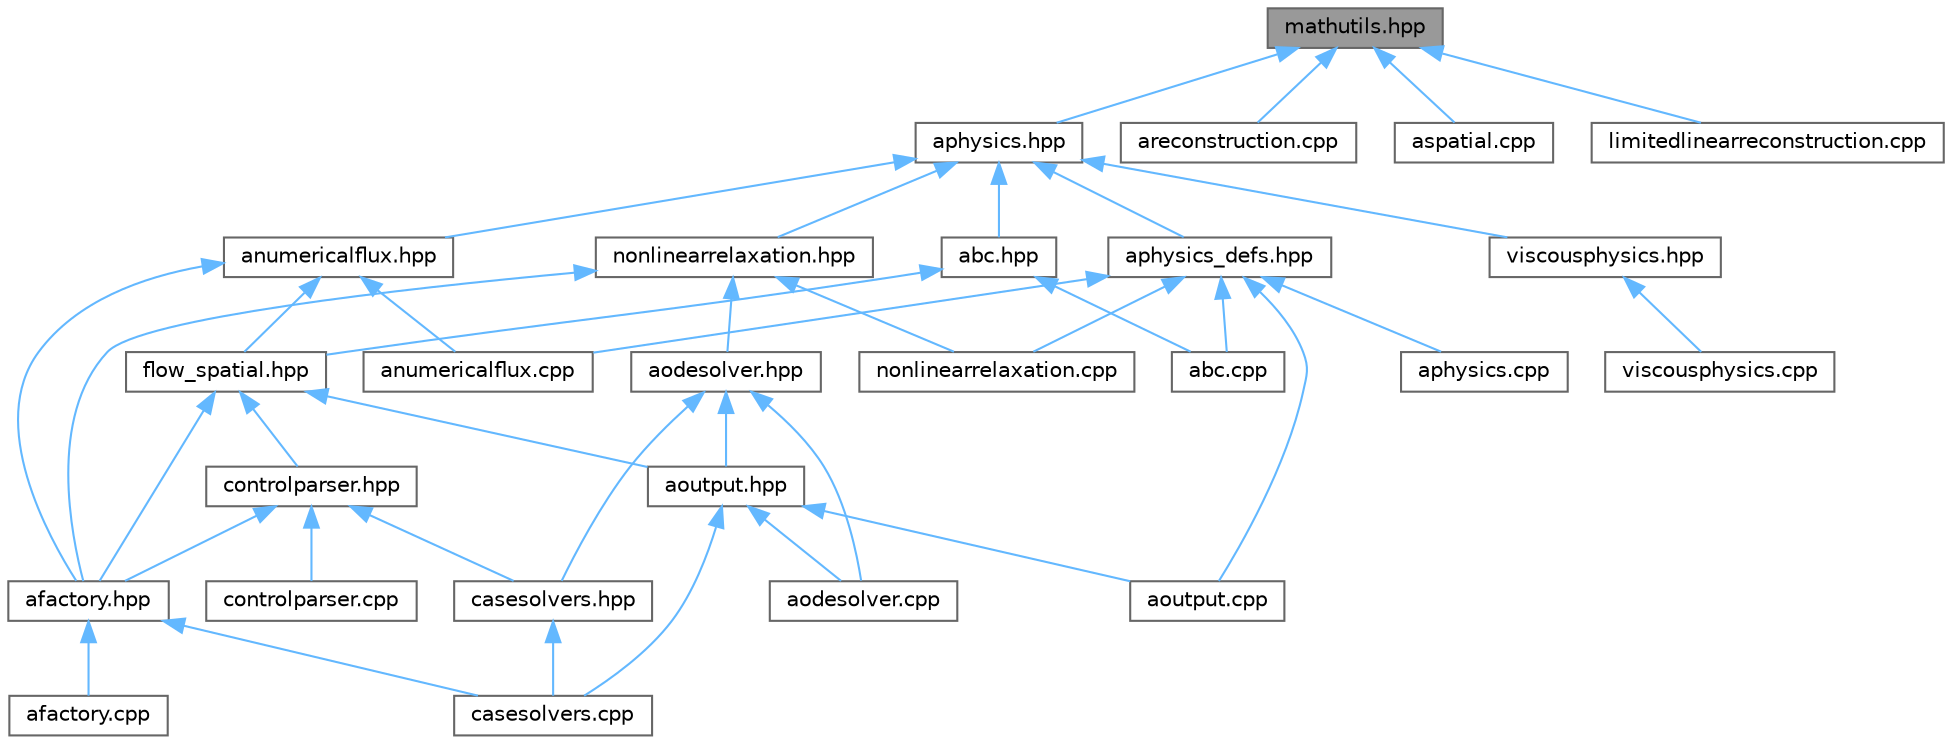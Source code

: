 digraph "mathutils.hpp"
{
 // LATEX_PDF_SIZE
  bgcolor="transparent";
  edge [fontname=Helvetica,fontsize=10,labelfontname=Helvetica,labelfontsize=10];
  node [fontname=Helvetica,fontsize=10,shape=box,height=0.2,width=0.4];
  Node1 [id="Node000001",label="mathutils.hpp",height=0.2,width=0.4,color="gray40", fillcolor="grey60", style="filled", fontcolor="black",tooltip="Provides convenient functions for certain geometric or calculus operations."];
  Node1 -> Node2 [id="edge1_Node000001_Node000002",dir="back",color="steelblue1",style="solid",tooltip=" "];
  Node2 [id="Node000002",label="aphysics.hpp",height=0.2,width=0.4,color="grey40", fillcolor="white", style="filled",URL="$aphysics_8hpp.html",tooltip="Provides analytical flux computation contexts."];
  Node2 -> Node3 [id="edge2_Node000002_Node000003",dir="back",color="steelblue1",style="solid",tooltip=" "];
  Node3 [id="Node000003",label="abc.hpp",height=0.2,width=0.4,color="grey40", fillcolor="white", style="filled",URL="$abc_8hpp.html",tooltip="Boundary conditions management."];
  Node3 -> Node4 [id="edge3_Node000003_Node000004",dir="back",color="steelblue1",style="solid",tooltip=" "];
  Node4 [id="Node000004",label="abc.cpp",height=0.2,width=0.4,color="grey40", fillcolor="white", style="filled",URL="$abc_8cpp.html",tooltip="Boundary conditions management."];
  Node3 -> Node5 [id="edge4_Node000003_Node000005",dir="back",color="steelblue1",style="solid",tooltip=" "];
  Node5 [id="Node000005",label="flow_spatial.hpp",height=0.2,width=0.4,color="grey40", fillcolor="white", style="filled",URL="$flow__spatial_8hpp.html",tooltip="Spatial discretization for Euler/Navier-Stokes equations."];
  Node5 -> Node6 [id="edge5_Node000005_Node000006",dir="back",color="steelblue1",style="solid",tooltip=" "];
  Node6 [id="Node000006",label="afactory.hpp",height=0.2,width=0.4,color="grey40", fillcolor="white", style="filled",URL="$afactory_8hpp.html",tooltip="Various factories for generating simulation-related objects."];
  Node6 -> Node7 [id="edge6_Node000006_Node000007",dir="back",color="steelblue1",style="solid",tooltip=" "];
  Node7 [id="Node000007",label="afactory.cpp",height=0.2,width=0.4,color="grey40", fillcolor="white", style="filled",URL="$afactory_8cpp.html",tooltip="Various factories for generating simulation-related objects."];
  Node6 -> Node8 [id="edge7_Node000006_Node000008",dir="back",color="steelblue1",style="solid",tooltip=" "];
  Node8 [id="Node000008",label="casesolvers.cpp",height=0.2,width=0.4,color="grey40", fillcolor="white", style="filled",URL="$casesolvers_8cpp.html",tooltip="Routines to solve a single fluid dynamics case."];
  Node5 -> Node9 [id="edge8_Node000005_Node000009",dir="back",color="steelblue1",style="solid",tooltip=" "];
  Node9 [id="Node000009",label="aoutput.hpp",height=0.2,width=0.4,color="grey40", fillcolor="white", style="filled",URL="$aoutput_8hpp.html",tooltip="A collection of subroutines to write mesh data to various kinds of output formats."];
  Node9 -> Node10 [id="edge9_Node000009_Node000010",dir="back",color="steelblue1",style="solid",tooltip=" "];
  Node10 [id="Node000010",label="aodesolver.cpp",height=0.2,width=0.4,color="grey40", fillcolor="white", style="filled",URL="$aodesolver_8cpp.html",tooltip="Implements driver class(es) for solution of ODEs arising from PDE discretizations."];
  Node9 -> Node11 [id="edge10_Node000009_Node000011",dir="back",color="steelblue1",style="solid",tooltip=" "];
  Node11 [id="Node000011",label="aoutput.cpp",height=0.2,width=0.4,color="grey40", fillcolor="white", style="filled",URL="$aoutput_8cpp.html",tooltip="Implementation of subroutines to write mesh data to various kinds of output formats."];
  Node9 -> Node8 [id="edge11_Node000009_Node000008",dir="back",color="steelblue1",style="solid",tooltip=" "];
  Node5 -> Node12 [id="edge12_Node000005_Node000012",dir="back",color="steelblue1",style="solid",tooltip=" "];
  Node12 [id="Node000012",label="controlparser.hpp",height=0.2,width=0.4,color="grey40", fillcolor="white", style="filled",URL="$controlparser_8hpp.html",tooltip="Functions for parsing the main simulation control file."];
  Node12 -> Node6 [id="edge13_Node000012_Node000006",dir="back",color="steelblue1",style="solid",tooltip=" "];
  Node12 -> Node13 [id="edge14_Node000012_Node000013",dir="back",color="steelblue1",style="solid",tooltip=" "];
  Node13 [id="Node000013",label="casesolvers.hpp",height=0.2,width=0.4,color="grey40", fillcolor="white", style="filled",URL="$casesolvers_8hpp.html",tooltip="Routines to solve a single fluid dynamics case."];
  Node13 -> Node8 [id="edge15_Node000013_Node000008",dir="back",color="steelblue1",style="solid",tooltip=" "];
  Node12 -> Node14 [id="edge16_Node000012_Node000014",dir="back",color="steelblue1",style="solid",tooltip=" "];
  Node14 [id="Node000014",label="controlparser.cpp",height=0.2,width=0.4,color="grey40", fillcolor="white", style="filled",URL="$controlparser_8cpp.html",tooltip="Control file parsing."];
  Node2 -> Node15 [id="edge17_Node000002_Node000015",dir="back",color="steelblue1",style="solid",tooltip=" "];
  Node15 [id="Node000015",label="anumericalflux.hpp",height=0.2,width=0.4,color="grey40", fillcolor="white", style="filled",URL="$anumericalflux_8hpp.html",tooltip="Numerical flux schemes for the compressible Euler equations."];
  Node15 -> Node6 [id="edge18_Node000015_Node000006",dir="back",color="steelblue1",style="solid",tooltip=" "];
  Node15 -> Node16 [id="edge19_Node000015_Node000016",dir="back",color="steelblue1",style="solid",tooltip=" "];
  Node16 [id="Node000016",label="anumericalflux.cpp",height=0.2,width=0.4,color="grey40", fillcolor="white", style="filled",URL="$anumericalflux_8cpp.html",tooltip="Implements numerical flux schemes for Euler and Navier-Stokes equations."];
  Node15 -> Node5 [id="edge20_Node000015_Node000005",dir="back",color="steelblue1",style="solid",tooltip=" "];
  Node2 -> Node17 [id="edge21_Node000002_Node000017",dir="back",color="steelblue1",style="solid",tooltip=" "];
  Node17 [id="Node000017",label="aphysics_defs.hpp",height=0.2,width=0.4,color="grey40", fillcolor="white", style="filled",URL="$aphysics__defs_8hpp.html",tooltip="Definitions of inline physics functions."];
  Node17 -> Node4 [id="edge22_Node000017_Node000004",dir="back",color="steelblue1",style="solid",tooltip=" "];
  Node17 -> Node16 [id="edge23_Node000017_Node000016",dir="back",color="steelblue1",style="solid",tooltip=" "];
  Node17 -> Node11 [id="edge24_Node000017_Node000011",dir="back",color="steelblue1",style="solid",tooltip=" "];
  Node17 -> Node18 [id="edge25_Node000017_Node000018",dir="back",color="steelblue1",style="solid",tooltip=" "];
  Node18 [id="Node000018",label="aphysics.cpp",height=0.2,width=0.4,color="grey40", fillcolor="white", style="filled",URL="$aphysics_8cpp.html",tooltip="Implementation of analytical flux computation and variable conversions."];
  Node17 -> Node19 [id="edge26_Node000017_Node000019",dir="back",color="steelblue1",style="solid",tooltip=" "];
  Node19 [id="Node000019",label="nonlinearrelaxation.cpp",height=0.2,width=0.4,color="grey40", fillcolor="white", style="filled",URL="$nonlinearrelaxation_8cpp.html",tooltip="Implementation of some nonlinear relaxation schemes."];
  Node2 -> Node20 [id="edge27_Node000002_Node000020",dir="back",color="steelblue1",style="solid",tooltip=" "];
  Node20 [id="Node000020",label="nonlinearrelaxation.hpp",height=0.2,width=0.4,color="grey40", fillcolor="white", style="filled",URL="$nonlinearrelaxation_8hpp.html",tooltip="Methods to underrelax the nonlinear update for better stability or convergence."];
  Node20 -> Node6 [id="edge28_Node000020_Node000006",dir="back",color="steelblue1",style="solid",tooltip=" "];
  Node20 -> Node21 [id="edge29_Node000020_Node000021",dir="back",color="steelblue1",style="solid",tooltip=" "];
  Node21 [id="Node000021",label="aodesolver.hpp",height=0.2,width=0.4,color="grey40", fillcolor="white", style="filled",URL="$aodesolver_8hpp.html",tooltip="Solution of ODEs resulting from some spatial discretization."];
  Node21 -> Node10 [id="edge30_Node000021_Node000010",dir="back",color="steelblue1",style="solid",tooltip=" "];
  Node21 -> Node9 [id="edge31_Node000021_Node000009",dir="back",color="steelblue1",style="solid",tooltip=" "];
  Node21 -> Node13 [id="edge32_Node000021_Node000013",dir="back",color="steelblue1",style="solid",tooltip=" "];
  Node20 -> Node19 [id="edge33_Node000020_Node000019",dir="back",color="steelblue1",style="solid",tooltip=" "];
  Node2 -> Node22 [id="edge34_Node000002_Node000022",dir="back",color="steelblue1",style="solid",tooltip=" "];
  Node22 [id="Node000022",label="viscousphysics.hpp",height=0.2,width=0.4,color="grey40", fillcolor="white", style="filled",URL="$viscousphysics_8hpp.html",tooltip="Operations for computing viscous flux at a point."];
  Node22 -> Node23 [id="edge35_Node000022_Node000023",dir="back",color="steelblue1",style="solid",tooltip=" "];
  Node23 [id="Node000023",label="viscousphysics.cpp",height=0.2,width=0.4,color="grey40", fillcolor="white", style="filled",URL="$viscousphysics_8cpp.html",tooltip="Implementation of physical transormations requried for viscous flux computation."];
  Node1 -> Node24 [id="edge36_Node000001_Node000024",dir="back",color="steelblue1",style="solid",tooltip=" "];
  Node24 [id="Node000024",label="areconstruction.cpp",height=0.2,width=0.4,color="grey40", fillcolor="white", style="filled",URL="$areconstruction_8cpp.html",tooltip="Implementation of solution reconstruction schemes (limiters)"];
  Node1 -> Node25 [id="edge37_Node000001_Node000025",dir="back",color="steelblue1",style="solid",tooltip=" "];
  Node25 [id="Node000025",label="aspatial.cpp",height=0.2,width=0.4,color="grey40", fillcolor="white", style="filled",URL="$aspatial_8cpp.html",tooltip="Finite volume spatial discretization."];
  Node1 -> Node26 [id="edge38_Node000001_Node000026",dir="back",color="steelblue1",style="solid",tooltip=" "];
  Node26 [id="Node000026",label="limitedlinearreconstruction.cpp",height=0.2,width=0.4,color="grey40", fillcolor="white", style="filled",URL="$limitedlinearreconstruction_8cpp.html",tooltip="Implementation of some limited linear reconstruction schemes."];
}

